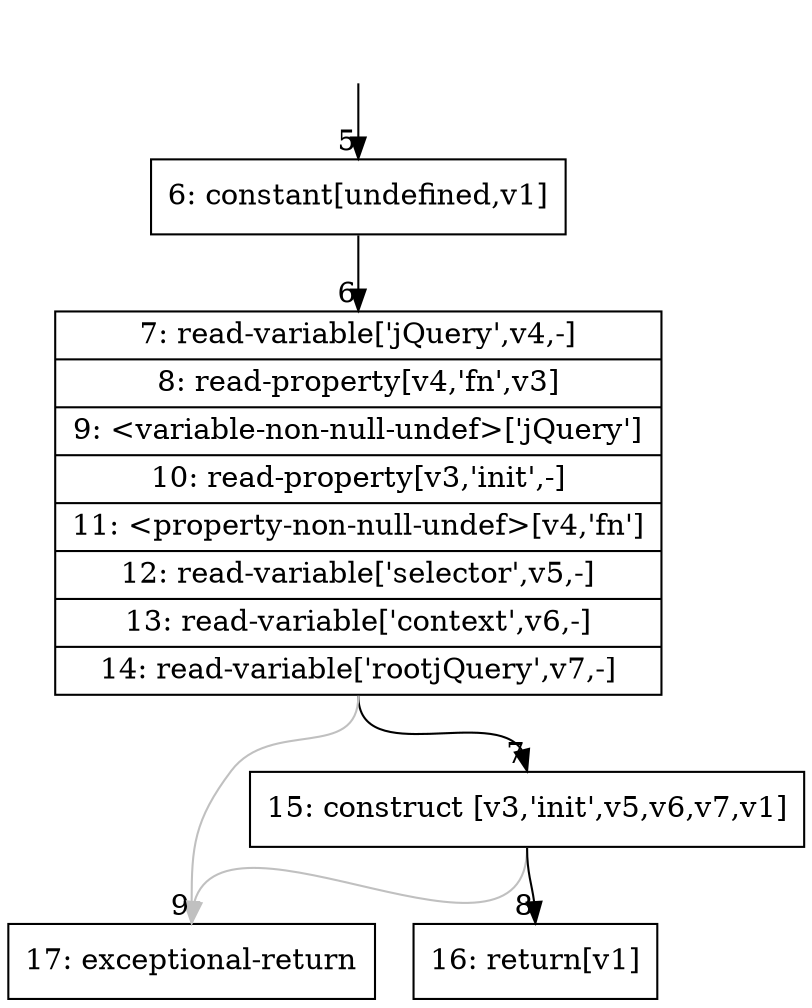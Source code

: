 digraph {
rankdir="TD"
BB_entry2[shape=none,label=""];
BB_entry2 -> BB5 [tailport=s, headport=n, headlabel="    5"]
BB5 [shape=record label="{6: constant[undefined,v1]}" ] 
BB5 -> BB6 [tailport=s, headport=n, headlabel="      6"]
BB6 [shape=record label="{7: read-variable['jQuery',v4,-]|8: read-property[v4,'fn',v3]|9: \<variable-non-null-undef\>['jQuery']|10: read-property[v3,'init',-]|11: \<property-non-null-undef\>[v4,'fn']|12: read-variable['selector',v5,-]|13: read-variable['context',v6,-]|14: read-variable['rootjQuery',v7,-]}" ] 
BB6 -> BB7 [tailport=s, headport=n, headlabel="      7"]
BB6 -> BB9 [tailport=s, headport=n, color=gray, headlabel="      9"]
BB7 [shape=record label="{15: construct [v3,'init',v5,v6,v7,v1]}" ] 
BB7 -> BB8 [tailport=s, headport=n, headlabel="      8"]
BB7 -> BB9 [tailport=s, headport=n, color=gray]
BB8 [shape=record label="{16: return[v1]}" ] 
BB9 [shape=record label="{17: exceptional-return}" ] 
//#$~ 62
}
